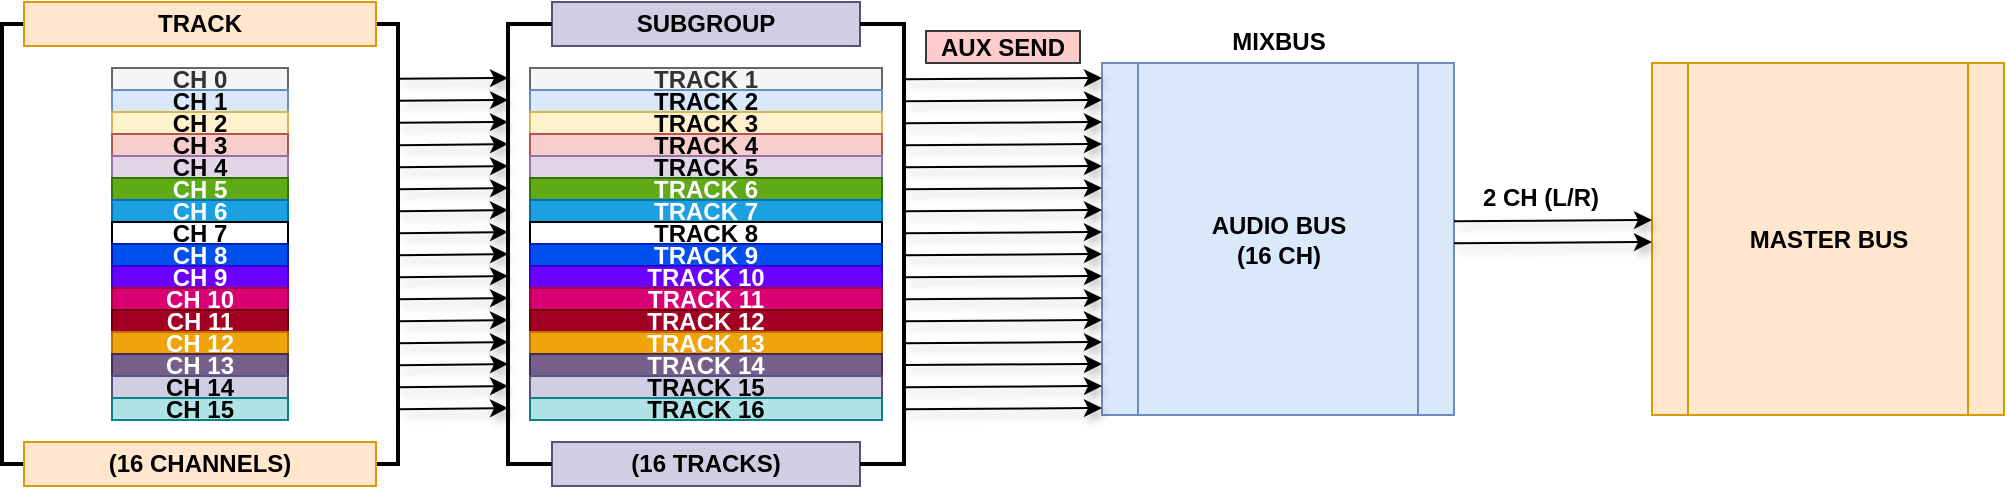 <mxfile version="13.10.4" type="device"><diagram id="V03br5_8dw5gIZR1Cnkg" name="Page-1"><mxGraphModel dx="949" dy="765" grid="1" gridSize="11" guides="1" tooltips="1" connect="1" arrows="1" fold="1" page="1" pageScale="1" pageWidth="1100" pageHeight="850" math="0" shadow="0"><root><mxCell id="0"/><mxCell id="1" parent="0"/><mxCell id="QsDfuynZKd-EgO3k6V33-30" value="&lt;b&gt;AUDIO BUS&lt;br&gt;(16 CH)&lt;/b&gt;" style="shape=process;whiteSpace=wrap;html=1;backgroundOutline=1;fillColor=#dae8fc;strokeColor=#6c8ebf;" parent="1" vertex="1"><mxGeometry x="561" y="217.5" width="176" height="176" as="geometry"/></mxCell><mxCell id="QsDfuynZKd-EgO3k6V33-31" value="&lt;b&gt;MASTER BUS&lt;/b&gt;" style="shape=process;whiteSpace=wrap;html=1;backgroundOutline=1;fillColor=#ffe6cc;strokeColor=#d79b00;" parent="1" vertex="1"><mxGeometry x="836" y="217.5" width="176" height="176" as="geometry"/></mxCell><mxCell id="tTSGS9VskgyrnwpytvUf-31" value="&lt;b&gt;CH 0&lt;/b&gt;" style="rounded=0;whiteSpace=wrap;html=1;fillColor=#f5f5f5;strokeColor=#666666;fontColor=#333333;" parent="1" vertex="1"><mxGeometry x="66" y="220" width="88" height="11" as="geometry"/></mxCell><mxCell id="tTSGS9VskgyrnwpytvUf-32" value="&lt;b&gt;CH 1&lt;br&gt;&lt;/b&gt;" style="rounded=0;whiteSpace=wrap;html=1;fillColor=#dae8fc;strokeColor=#6c8ebf;" parent="1" vertex="1"><mxGeometry x="66" y="231" width="88" height="11" as="geometry"/></mxCell><mxCell id="tTSGS9VskgyrnwpytvUf-38" value="&lt;b&gt;(16 TRACKS)&lt;/b&gt;" style="rounded=0;whiteSpace=wrap;html=1;labelBackgroundColor=none;fillColor=#d0cee2;strokeColor=#56517e;" parent="1" vertex="1"><mxGeometry x="286" y="407" width="154" height="22" as="geometry"/></mxCell><mxCell id="tTSGS9VskgyrnwpytvUf-39" value="&lt;b&gt;SUBGROUP&lt;/b&gt;" style="rounded=0;whiteSpace=wrap;html=1;labelBackgroundColor=none;fillColor=#d0cee2;strokeColor=#56517e;" parent="1" vertex="1"><mxGeometry x="286" y="187" width="154" height="22" as="geometry"/></mxCell><mxCell id="tTSGS9VskgyrnwpytvUf-41" value="" style="strokeWidth=2;html=1;shape=mxgraph.flowchart.annotation_1;align=left;pointerEvents=1;labelBackgroundColor=none;fontColor=#000000;rotation=-180;" parent="1" vertex="1"><mxGeometry x="440" y="198" width="22" height="220" as="geometry"/></mxCell><mxCell id="tTSGS9VskgyrnwpytvUf-42" value="&lt;div&gt;&lt;b&gt;CH 2&lt;/b&gt;&lt;/div&gt;" style="rounded=0;whiteSpace=wrap;html=1;fillColor=#fff2cc;strokeColor=#d6b656;" parent="1" vertex="1"><mxGeometry x="66" y="242" width="88" height="11" as="geometry"/></mxCell><mxCell id="tTSGS9VskgyrnwpytvUf-43" value="&lt;div&gt;&lt;b&gt;CH 3&lt;br&gt;&lt;/b&gt;&lt;/div&gt;" style="rounded=0;whiteSpace=wrap;html=1;fillColor=#f8cecc;strokeColor=#b85450;" parent="1" vertex="1"><mxGeometry x="66" y="253" width="88" height="11" as="geometry"/></mxCell><mxCell id="tTSGS9VskgyrnwpytvUf-44" value="&lt;b&gt;CH 4&lt;br&gt;&lt;/b&gt;" style="rounded=0;whiteSpace=wrap;html=1;fillColor=#e1d5e7;strokeColor=#9673a6;" parent="1" vertex="1"><mxGeometry x="66" y="264" width="88" height="11" as="geometry"/></mxCell><mxCell id="tTSGS9VskgyrnwpytvUf-45" value="&lt;b&gt;CH 5&lt;br&gt;&lt;/b&gt;" style="rounded=0;whiteSpace=wrap;html=1;fontColor=#ffffff;fillColor=#60a917;strokeColor=#2D7600;" parent="1" vertex="1"><mxGeometry x="66" y="275" width="88" height="11" as="geometry"/></mxCell><mxCell id="tTSGS9VskgyrnwpytvUf-46" value="&lt;div&gt;&lt;b&gt;CH 6&lt;br&gt;&lt;/b&gt;&lt;/div&gt;" style="rounded=0;whiteSpace=wrap;html=1;fontColor=#ffffff;fillColor=#1ba1e2;strokeColor=#006EAF;" parent="1" vertex="1"><mxGeometry x="66" y="286" width="88" height="11" as="geometry"/></mxCell><mxCell id="tTSGS9VskgyrnwpytvUf-47" value="&lt;div&gt;&lt;b&gt;CH 7&lt;br&gt;&lt;/b&gt;&lt;/div&gt;" style="rounded=0;whiteSpace=wrap;html=1;fontColor=#000000;" parent="1" vertex="1"><mxGeometry x="66" y="297" width="88" height="11" as="geometry"/></mxCell><mxCell id="tTSGS9VskgyrnwpytvUf-48" value="&lt;b&gt;CH 8&lt;br&gt;&lt;/b&gt;" style="rounded=0;whiteSpace=wrap;html=1;fontColor=#ffffff;fillColor=#0050ef;strokeColor=#001DBC;" parent="1" vertex="1"><mxGeometry x="66" y="308" width="88" height="11" as="geometry"/></mxCell><mxCell id="tTSGS9VskgyrnwpytvUf-49" value="&lt;b&gt;CH 9&lt;br&gt;&lt;/b&gt;" style="rounded=0;whiteSpace=wrap;html=1;fontColor=#ffffff;fillColor=#6a00ff;strokeColor=#3700CC;" parent="1" vertex="1"><mxGeometry x="66" y="319" width="88" height="11" as="geometry"/></mxCell><mxCell id="tTSGS9VskgyrnwpytvUf-50" value="&lt;div&gt;&lt;b&gt;CH 10&lt;br&gt;&lt;/b&gt;&lt;/div&gt;" style="rounded=0;whiteSpace=wrap;html=1;fontColor=#ffffff;fillColor=#d80073;strokeColor=#A50040;" parent="1" vertex="1"><mxGeometry x="66" y="330" width="88" height="11" as="geometry"/></mxCell><mxCell id="tTSGS9VskgyrnwpytvUf-51" value="&lt;div&gt;&lt;b&gt;CH 11&lt;br&gt;&lt;/b&gt;&lt;/div&gt;" style="rounded=0;whiteSpace=wrap;html=1;fontColor=#ffffff;fillColor=#a20025;strokeColor=#6F0000;" parent="1" vertex="1"><mxGeometry x="66" y="341" width="88" height="11" as="geometry"/></mxCell><mxCell id="tTSGS9VskgyrnwpytvUf-52" value="&lt;b&gt;CH 12&lt;br&gt;&lt;/b&gt;" style="rounded=0;whiteSpace=wrap;html=1;fontColor=#ffffff;fillColor=#f0a30a;strokeColor=#BD7000;" parent="1" vertex="1"><mxGeometry x="66" y="352" width="88" height="11" as="geometry"/></mxCell><mxCell id="tTSGS9VskgyrnwpytvUf-53" value="&lt;b&gt;CH 13&lt;br&gt;&lt;/b&gt;" style="rounded=0;whiteSpace=wrap;html=1;fontColor=#ffffff;fillColor=#76608a;strokeColor=#432D57;" parent="1" vertex="1"><mxGeometry x="66" y="363" width="88" height="11" as="geometry"/></mxCell><mxCell id="tTSGS9VskgyrnwpytvUf-54" value="&lt;div&gt;&lt;b&gt;CH 14&lt;br&gt;&lt;/b&gt;&lt;/div&gt;" style="rounded=0;whiteSpace=wrap;html=1;fillColor=#d0cee2;strokeColor=#56517e;" parent="1" vertex="1"><mxGeometry x="66" y="374" width="88" height="11" as="geometry"/></mxCell><mxCell id="tTSGS9VskgyrnwpytvUf-55" value="&lt;div&gt;&lt;b&gt;CH 15&lt;br&gt;&lt;/b&gt;&lt;/div&gt;" style="rounded=0;whiteSpace=wrap;html=1;fillColor=#b0e3e6;strokeColor=#0e8088;" parent="1" vertex="1"><mxGeometry x="66" y="385" width="88" height="11" as="geometry"/></mxCell><mxCell id="tTSGS9VskgyrnwpytvUf-56" value="&lt;b&gt;TRACK 1&lt;/b&gt;" style="rounded=0;whiteSpace=wrap;html=1;fillColor=#f5f5f5;strokeColor=#666666;fontColor=#333333;" parent="1" vertex="1"><mxGeometry x="275" y="220" width="176" height="11" as="geometry"/></mxCell><mxCell id="tTSGS9VskgyrnwpytvUf-58" value="&lt;b&gt;TRACK 2&lt;br&gt;&lt;/b&gt;" style="rounded=0;whiteSpace=wrap;html=1;fillColor=#dae8fc;strokeColor=#6c8ebf;" parent="1" vertex="1"><mxGeometry x="275" y="231" width="176" height="11" as="geometry"/></mxCell><mxCell id="tTSGS9VskgyrnwpytvUf-59" value="&lt;div&gt;&lt;b&gt;TRACK 3&lt;br&gt;&lt;/b&gt;&lt;/div&gt;" style="rounded=0;whiteSpace=wrap;html=1;fillColor=#fff2cc;strokeColor=#d6b656;" parent="1" vertex="1"><mxGeometry x="275" y="242" width="176" height="11" as="geometry"/></mxCell><mxCell id="tTSGS9VskgyrnwpytvUf-60" value="&lt;div&gt;&lt;b&gt;TRACK 4&lt;br&gt;&lt;/b&gt;&lt;/div&gt;" style="rounded=0;whiteSpace=wrap;html=1;fillColor=#f8cecc;strokeColor=#b85450;" parent="1" vertex="1"><mxGeometry x="275" y="253" width="176" height="11" as="geometry"/></mxCell><mxCell id="tTSGS9VskgyrnwpytvUf-61" value="&lt;b&gt;TRACK 5&lt;br&gt;&lt;/b&gt;" style="rounded=0;whiteSpace=wrap;html=1;fillColor=#e1d5e7;strokeColor=#9673a6;" parent="1" vertex="1"><mxGeometry x="275" y="264" width="176" height="11" as="geometry"/></mxCell><mxCell id="tTSGS9VskgyrnwpytvUf-62" value="&lt;b&gt;TRACK 6&lt;br&gt;&lt;/b&gt;" style="rounded=0;whiteSpace=wrap;html=1;fontColor=#ffffff;fillColor=#60a917;strokeColor=#2D7600;" parent="1" vertex="1"><mxGeometry x="275" y="275" width="176" height="11" as="geometry"/></mxCell><mxCell id="tTSGS9VskgyrnwpytvUf-64" value="&lt;div&gt;&lt;b&gt;TRACK 7&lt;br&gt;&lt;/b&gt;&lt;/div&gt;" style="rounded=0;whiteSpace=wrap;html=1;fontColor=#ffffff;fillColor=#1ba1e2;strokeColor=#006EAF;" parent="1" vertex="1"><mxGeometry x="275" y="286" width="176" height="11" as="geometry"/></mxCell><mxCell id="tTSGS9VskgyrnwpytvUf-65" value="&lt;b&gt;TRACK 8&lt;/b&gt;" style="rounded=0;whiteSpace=wrap;html=1;fontColor=#000000;" parent="1" vertex="1"><mxGeometry x="275" y="297" width="176" height="11" as="geometry"/></mxCell><mxCell id="tTSGS9VskgyrnwpytvUf-66" value="&lt;b&gt;TRACK 9&lt;br&gt;&lt;/b&gt;" style="rounded=0;whiteSpace=wrap;html=1;fontColor=#ffffff;fillColor=#0050ef;strokeColor=#001DBC;" parent="1" vertex="1"><mxGeometry x="275" y="308" width="176" height="11" as="geometry"/></mxCell><mxCell id="tTSGS9VskgyrnwpytvUf-67" value="&lt;b&gt;TRACK 10&lt;br&gt;&lt;/b&gt;" style="rounded=0;whiteSpace=wrap;html=1;fontColor=#ffffff;fillColor=#6a00ff;strokeColor=#3700CC;" parent="1" vertex="1"><mxGeometry x="275" y="319" width="176" height="11" as="geometry"/></mxCell><mxCell id="tTSGS9VskgyrnwpytvUf-68" value="&lt;div&gt;&lt;b&gt;TRACK 11&lt;br&gt;&lt;/b&gt;&lt;/div&gt;" style="rounded=0;whiteSpace=wrap;html=1;fontColor=#ffffff;fillColor=#d80073;strokeColor=#A50040;" parent="1" vertex="1"><mxGeometry x="275" y="330" width="176" height="11" as="geometry"/></mxCell><mxCell id="tTSGS9VskgyrnwpytvUf-69" value="&lt;div&gt;&lt;b&gt;TRACK 12&lt;br&gt;&lt;/b&gt;&lt;/div&gt;" style="rounded=0;whiteSpace=wrap;html=1;fontColor=#ffffff;fillColor=#a20025;strokeColor=#6F0000;" parent="1" vertex="1"><mxGeometry x="275" y="341" width="176" height="11" as="geometry"/></mxCell><mxCell id="tTSGS9VskgyrnwpytvUf-70" value="&lt;b&gt;TRACK 13&lt;br&gt;&lt;/b&gt;" style="rounded=0;whiteSpace=wrap;html=1;fontColor=#ffffff;fillColor=#f0a30a;strokeColor=#BD7000;" parent="1" vertex="1"><mxGeometry x="275" y="352" width="176" height="11" as="geometry"/></mxCell><mxCell id="tTSGS9VskgyrnwpytvUf-71" value="&lt;b&gt;TRACK 14&lt;br&gt;&lt;/b&gt;" style="rounded=0;whiteSpace=wrap;html=1;fontColor=#ffffff;fillColor=#76608a;strokeColor=#432D57;" parent="1" vertex="1"><mxGeometry x="275" y="363" width="176" height="11" as="geometry"/></mxCell><mxCell id="tTSGS9VskgyrnwpytvUf-72" value="&lt;div&gt;&lt;b&gt;TRACK 15&lt;br&gt;&lt;/b&gt;&lt;/div&gt;" style="rounded=0;whiteSpace=wrap;html=1;fillColor=#d0cee2;strokeColor=#56517e;" parent="1" vertex="1"><mxGeometry x="275" y="374" width="176" height="11" as="geometry"/></mxCell><mxCell id="tTSGS9VskgyrnwpytvUf-40" value="" style="strokeWidth=2;html=1;shape=mxgraph.flowchart.annotation_1;align=left;pointerEvents=1;labelBackgroundColor=none;fontColor=#000000;" parent="1" vertex="1"><mxGeometry x="264" y="198" width="22" height="220" as="geometry"/></mxCell><mxCell id="tTSGS9VskgyrnwpytvUf-73" value="&lt;div&gt;&lt;b&gt;TRACK 16&lt;br&gt;&lt;/b&gt;&lt;/div&gt;" style="rounded=0;whiteSpace=wrap;html=1;fillColor=#b0e3e6;strokeColor=#0e8088;" parent="1" vertex="1"><mxGeometry x="275" y="385" width="176" height="11" as="geometry"/></mxCell><mxCell id="tTSGS9VskgyrnwpytvUf-75" value="" style="strokeWidth=2;html=1;shape=mxgraph.flowchart.annotation_1;align=left;pointerEvents=1;labelBackgroundColor=none;fontColor=#000000;" parent="1" vertex="1"><mxGeometry x="11" y="198" width="22" height="220" as="geometry"/></mxCell><mxCell id="tTSGS9VskgyrnwpytvUf-76" value="" style="strokeWidth=2;html=1;shape=mxgraph.flowchart.annotation_1;align=left;pointerEvents=1;labelBackgroundColor=none;fontColor=#000000;rotation=-180;" parent="1" vertex="1"><mxGeometry x="187" y="198" width="22" height="220" as="geometry"/></mxCell><mxCell id="tTSGS9VskgyrnwpytvUf-77" value="&lt;b&gt;TRACK&lt;/b&gt;" style="rounded=0;whiteSpace=wrap;html=1;labelBackgroundColor=none;fillColor=#ffe6cc;strokeColor=#d79b00;" parent="1" vertex="1"><mxGeometry x="22" y="187" width="176" height="22" as="geometry"/></mxCell><mxCell id="tTSGS9VskgyrnwpytvUf-78" value="&lt;b&gt;(16 CHANNELS)&lt;/b&gt;" style="rounded=0;whiteSpace=wrap;html=1;labelBackgroundColor=none;fillColor=#ffe6cc;strokeColor=#d79b00;" parent="1" vertex="1"><mxGeometry x="22" y="407" width="176" height="22" as="geometry"/></mxCell><mxCell id="tTSGS9VskgyrnwpytvUf-81" value="" style="endArrow=classic;html=1;shadow=1;strokeColor=#000000;fontColor=#000000;" parent="1" edge="1"><mxGeometry width="50" height="50" relative="1" as="geometry"><mxPoint x="209" y="236.36" as="sourcePoint"/><mxPoint x="264" y="236" as="targetPoint"/></mxGeometry></mxCell><mxCell id="tTSGS9VskgyrnwpytvUf-82" value="" style="endArrow=classic;html=1;shadow=1;fontColor=#000000;fillColor=none;" parent="1" edge="1"><mxGeometry width="50" height="50" relative="1" as="geometry"><mxPoint x="209" y="225.36" as="sourcePoint"/><mxPoint x="264" y="225" as="targetPoint"/></mxGeometry></mxCell><mxCell id="tTSGS9VskgyrnwpytvUf-83" value="" style="endArrow=classic;html=1;shadow=1;strokeColor=#000000;fontColor=#000000;" parent="1" edge="1"><mxGeometry width="50" height="50" relative="1" as="geometry"><mxPoint x="209" y="247.36" as="sourcePoint"/><mxPoint x="264" y="247" as="targetPoint"/></mxGeometry></mxCell><mxCell id="tTSGS9VskgyrnwpytvUf-84" value="" style="endArrow=classic;html=1;shadow=1;strokeColor=#000000;fontColor=#000000;" parent="1" edge="1"><mxGeometry width="50" height="50" relative="1" as="geometry"><mxPoint x="209" y="258.68" as="sourcePoint"/><mxPoint x="264" y="258" as="targetPoint"/></mxGeometry></mxCell><mxCell id="tTSGS9VskgyrnwpytvUf-85" value="" style="endArrow=classic;html=1;shadow=1;strokeColor=#000000;fontColor=#000000;" parent="1" edge="1"><mxGeometry width="50" height="50" relative="1" as="geometry"><mxPoint x="209" y="280.68" as="sourcePoint"/><mxPoint x="264" y="280" as="targetPoint"/></mxGeometry></mxCell><mxCell id="tTSGS9VskgyrnwpytvUf-86" value="" style="endArrow=classic;html=1;shadow=1;fontColor=#000000;fillColor=none;" parent="1" edge="1"><mxGeometry width="50" height="50" relative="1" as="geometry"><mxPoint x="209" y="269.68" as="sourcePoint"/><mxPoint x="264" y="269" as="targetPoint"/></mxGeometry></mxCell><mxCell id="tTSGS9VskgyrnwpytvUf-87" value="" style="endArrow=classic;html=1;shadow=1;strokeColor=#000000;fontColor=#000000;" parent="1" edge="1"><mxGeometry width="50" height="50" relative="1" as="geometry"><mxPoint x="209" y="291.68" as="sourcePoint"/><mxPoint x="264" y="291" as="targetPoint"/></mxGeometry></mxCell><mxCell id="tTSGS9VskgyrnwpytvUf-88" value="" style="endArrow=classic;html=1;shadow=1;strokeColor=#000000;fontColor=#000000;" parent="1" edge="1"><mxGeometry width="50" height="50" relative="1" as="geometry"><mxPoint x="209" y="302.68" as="sourcePoint"/><mxPoint x="264" y="302" as="targetPoint"/></mxGeometry></mxCell><mxCell id="tTSGS9VskgyrnwpytvUf-89" value="" style="endArrow=classic;html=1;shadow=1;strokeColor=#000000;fontColor=#000000;" parent="1" edge="1"><mxGeometry width="50" height="50" relative="1" as="geometry"><mxPoint x="209" y="324.68" as="sourcePoint"/><mxPoint x="264" y="324" as="targetPoint"/></mxGeometry></mxCell><mxCell id="tTSGS9VskgyrnwpytvUf-90" value="" style="endArrow=classic;html=1;shadow=1;fontColor=#000000;fillColor=none;" parent="1" edge="1"><mxGeometry width="50" height="50" relative="1" as="geometry"><mxPoint x="209" y="313.68" as="sourcePoint"/><mxPoint x="264" y="313" as="targetPoint"/></mxGeometry></mxCell><mxCell id="tTSGS9VskgyrnwpytvUf-91" value="" style="endArrow=classic;html=1;shadow=1;strokeColor=#000000;fontColor=#000000;" parent="1" edge="1"><mxGeometry width="50" height="50" relative="1" as="geometry"><mxPoint x="209" y="335.68" as="sourcePoint"/><mxPoint x="264" y="335" as="targetPoint"/></mxGeometry></mxCell><mxCell id="tTSGS9VskgyrnwpytvUf-92" value="" style="endArrow=classic;html=1;shadow=1;strokeColor=#000000;fontColor=#000000;" parent="1" edge="1"><mxGeometry width="50" height="50" relative="1" as="geometry"><mxPoint x="209" y="346.68" as="sourcePoint"/><mxPoint x="264" y="346" as="targetPoint"/></mxGeometry></mxCell><mxCell id="tTSGS9VskgyrnwpytvUf-93" value="" style="endArrow=classic;html=1;shadow=1;strokeColor=#000000;fontColor=#000000;" parent="1" edge="1"><mxGeometry width="50" height="50" relative="1" as="geometry"><mxPoint x="209" y="368.68" as="sourcePoint"/><mxPoint x="264" y="368" as="targetPoint"/></mxGeometry></mxCell><mxCell id="tTSGS9VskgyrnwpytvUf-94" value="" style="endArrow=classic;html=1;shadow=1;fontColor=#000000;fillColor=none;" parent="1" edge="1"><mxGeometry width="50" height="50" relative="1" as="geometry"><mxPoint x="209" y="357.68" as="sourcePoint"/><mxPoint x="264" y="357" as="targetPoint"/></mxGeometry></mxCell><mxCell id="tTSGS9VskgyrnwpytvUf-95" value="" style="endArrow=classic;html=1;shadow=1;strokeColor=#000000;fontColor=#000000;" parent="1" edge="1"><mxGeometry width="50" height="50" relative="1" as="geometry"><mxPoint x="209" y="379.68" as="sourcePoint"/><mxPoint x="264" y="379" as="targetPoint"/></mxGeometry></mxCell><mxCell id="tTSGS9VskgyrnwpytvUf-96" value="" style="endArrow=classic;html=1;shadow=1;strokeColor=#000000;fontColor=#000000;" parent="1" edge="1"><mxGeometry width="50" height="50" relative="1" as="geometry"><mxPoint x="209" y="390.68" as="sourcePoint"/><mxPoint x="264" y="390" as="targetPoint"/></mxGeometry></mxCell><mxCell id="tTSGS9VskgyrnwpytvUf-97" value="" style="endArrow=classic;html=1;shadow=1;strokeColor=#000000;fontColor=#000000;" parent="1" edge="1"><mxGeometry width="50" height="50" relative="1" as="geometry"><mxPoint x="462" y="236.62" as="sourcePoint"/><mxPoint x="561" y="236" as="targetPoint"/></mxGeometry></mxCell><mxCell id="tTSGS9VskgyrnwpytvUf-98" value="" style="endArrow=classic;html=1;shadow=1;fontColor=#000000;fillColor=none;" parent="1" edge="1"><mxGeometry width="50" height="50" relative="1" as="geometry"><mxPoint x="462" y="225.62" as="sourcePoint"/><mxPoint x="561" y="225" as="targetPoint"/></mxGeometry></mxCell><mxCell id="tTSGS9VskgyrnwpytvUf-99" value="" style="endArrow=classic;html=1;shadow=1;strokeColor=#000000;fontColor=#000000;" parent="1" edge="1"><mxGeometry width="50" height="50" relative="1" as="geometry"><mxPoint x="462" y="247.62" as="sourcePoint"/><mxPoint x="561" y="247" as="targetPoint"/></mxGeometry></mxCell><mxCell id="tTSGS9VskgyrnwpytvUf-100" value="" style="endArrow=classic;html=1;shadow=1;strokeColor=#000000;fontColor=#000000;" parent="1" edge="1"><mxGeometry width="50" height="50" relative="1" as="geometry"><mxPoint x="462" y="258.62" as="sourcePoint"/><mxPoint x="561" y="258" as="targetPoint"/></mxGeometry></mxCell><mxCell id="tTSGS9VskgyrnwpytvUf-101" value="" style="endArrow=classic;html=1;shadow=1;strokeColor=#000000;fontColor=#000000;" parent="1" edge="1"><mxGeometry width="50" height="50" relative="1" as="geometry"><mxPoint x="462" y="280.62" as="sourcePoint"/><mxPoint x="561" y="280" as="targetPoint"/></mxGeometry></mxCell><mxCell id="tTSGS9VskgyrnwpytvUf-102" value="" style="endArrow=classic;html=1;shadow=1;fontColor=#000000;fillColor=none;" parent="1" edge="1"><mxGeometry width="50" height="50" relative="1" as="geometry"><mxPoint x="462" y="269.62" as="sourcePoint"/><mxPoint x="561" y="269" as="targetPoint"/></mxGeometry></mxCell><mxCell id="tTSGS9VskgyrnwpytvUf-103" value="" style="endArrow=classic;html=1;shadow=1;strokeColor=#000000;fontColor=#000000;" parent="1" edge="1"><mxGeometry width="50" height="50" relative="1" as="geometry"><mxPoint x="462" y="291.62" as="sourcePoint"/><mxPoint x="561" y="291" as="targetPoint"/></mxGeometry></mxCell><mxCell id="tTSGS9VskgyrnwpytvUf-104" value="" style="endArrow=classic;html=1;shadow=1;strokeColor=#000000;fontColor=#000000;" parent="1" edge="1"><mxGeometry width="50" height="50" relative="1" as="geometry"><mxPoint x="462" y="302.62" as="sourcePoint"/><mxPoint x="561" y="302" as="targetPoint"/></mxGeometry></mxCell><mxCell id="tTSGS9VskgyrnwpytvUf-105" value="" style="endArrow=classic;html=1;shadow=1;strokeColor=#000000;fontColor=#000000;" parent="1" edge="1"><mxGeometry width="50" height="50" relative="1" as="geometry"><mxPoint x="462" y="324.62" as="sourcePoint"/><mxPoint x="561" y="324" as="targetPoint"/></mxGeometry></mxCell><mxCell id="tTSGS9VskgyrnwpytvUf-106" value="" style="endArrow=classic;html=1;shadow=1;fontColor=#000000;fillColor=none;" parent="1" edge="1"><mxGeometry width="50" height="50" relative="1" as="geometry"><mxPoint x="462" y="313.62" as="sourcePoint"/><mxPoint x="561" y="313" as="targetPoint"/></mxGeometry></mxCell><mxCell id="tTSGS9VskgyrnwpytvUf-107" value="" style="endArrow=classic;html=1;shadow=1;strokeColor=#000000;fontColor=#000000;" parent="1" edge="1"><mxGeometry width="50" height="50" relative="1" as="geometry"><mxPoint x="462" y="335.62" as="sourcePoint"/><mxPoint x="561" y="335" as="targetPoint"/></mxGeometry></mxCell><mxCell id="tTSGS9VskgyrnwpytvUf-108" value="" style="endArrow=classic;html=1;shadow=1;strokeColor=#000000;fontColor=#000000;" parent="1" edge="1"><mxGeometry width="50" height="50" relative="1" as="geometry"><mxPoint x="462" y="346.62" as="sourcePoint"/><mxPoint x="561" y="346" as="targetPoint"/></mxGeometry></mxCell><mxCell id="tTSGS9VskgyrnwpytvUf-109" value="" style="endArrow=classic;html=1;shadow=1;strokeColor=#000000;fontColor=#000000;" parent="1" edge="1"><mxGeometry width="50" height="50" relative="1" as="geometry"><mxPoint x="462" y="368.44" as="sourcePoint"/><mxPoint x="561" y="368" as="targetPoint"/></mxGeometry></mxCell><mxCell id="tTSGS9VskgyrnwpytvUf-110" value="" style="endArrow=classic;html=1;shadow=1;fontColor=#000000;fillColor=none;" parent="1" edge="1"><mxGeometry width="50" height="50" relative="1" as="geometry"><mxPoint x="462" y="357.62" as="sourcePoint"/><mxPoint x="561" y="357" as="targetPoint"/></mxGeometry></mxCell><mxCell id="tTSGS9VskgyrnwpytvUf-111" value="" style="endArrow=classic;html=1;shadow=1;strokeColor=#000000;fontColor=#000000;" parent="1" edge="1"><mxGeometry width="50" height="50" relative="1" as="geometry"><mxPoint x="462" y="379.62" as="sourcePoint"/><mxPoint x="561" y="379" as="targetPoint"/></mxGeometry></mxCell><mxCell id="tTSGS9VskgyrnwpytvUf-112" value="" style="endArrow=classic;html=1;shadow=1;strokeColor=#000000;fontColor=#000000;" parent="1" edge="1"><mxGeometry width="50" height="50" relative="1" as="geometry"><mxPoint x="462" y="390.62" as="sourcePoint"/><mxPoint x="561" y="390" as="targetPoint"/></mxGeometry></mxCell><mxCell id="tTSGS9VskgyrnwpytvUf-114" value="&lt;b&gt;AUX SEND&lt;/b&gt;" style="rounded=0;whiteSpace=wrap;html=1;labelBackgroundColor=none;strokeColor=#36393d;fillColor=#ffcccc;" parent="1" vertex="1"><mxGeometry x="473" y="201.5" width="77" height="16" as="geometry"/></mxCell><mxCell id="tTSGS9VskgyrnwpytvUf-120" value="&lt;b&gt;MIXBUS&lt;/b&gt;" style="text;html=1;align=center;verticalAlign=middle;resizable=0;points=[];autosize=1;fontColor=#000000;" parent="1" vertex="1"><mxGeometry x="616" y="195.5" width="66" height="22" as="geometry"/></mxCell><mxCell id="S3dKvSmbcWa6TCbZuZFm-1" value="" style="endArrow=classic;html=1;shadow=1;strokeColor=#000000;fontColor=#000000;" edge="1" parent="1"><mxGeometry width="50" height="50" relative="1" as="geometry"><mxPoint x="737" y="307.62" as="sourcePoint"/><mxPoint x="836" y="307" as="targetPoint"/></mxGeometry></mxCell><mxCell id="S3dKvSmbcWa6TCbZuZFm-2" value="" style="endArrow=classic;html=1;shadow=1;fontColor=#000000;fillColor=none;" edge="1" parent="1"><mxGeometry width="50" height="50" relative="1" as="geometry"><mxPoint x="737" y="296.62" as="sourcePoint"/><mxPoint x="836" y="296" as="targetPoint"/></mxGeometry></mxCell><mxCell id="S3dKvSmbcWa6TCbZuZFm-3" value="&lt;b&gt;2 CH (L/R)&lt;/b&gt;" style="text;html=1;align=center;verticalAlign=middle;resizable=0;points=[];autosize=1;fontColor=#000000;" vertex="1" parent="1"><mxGeometry x="741" y="274" width="77" height="22" as="geometry"/></mxCell></root></mxGraphModel></diagram></mxfile>